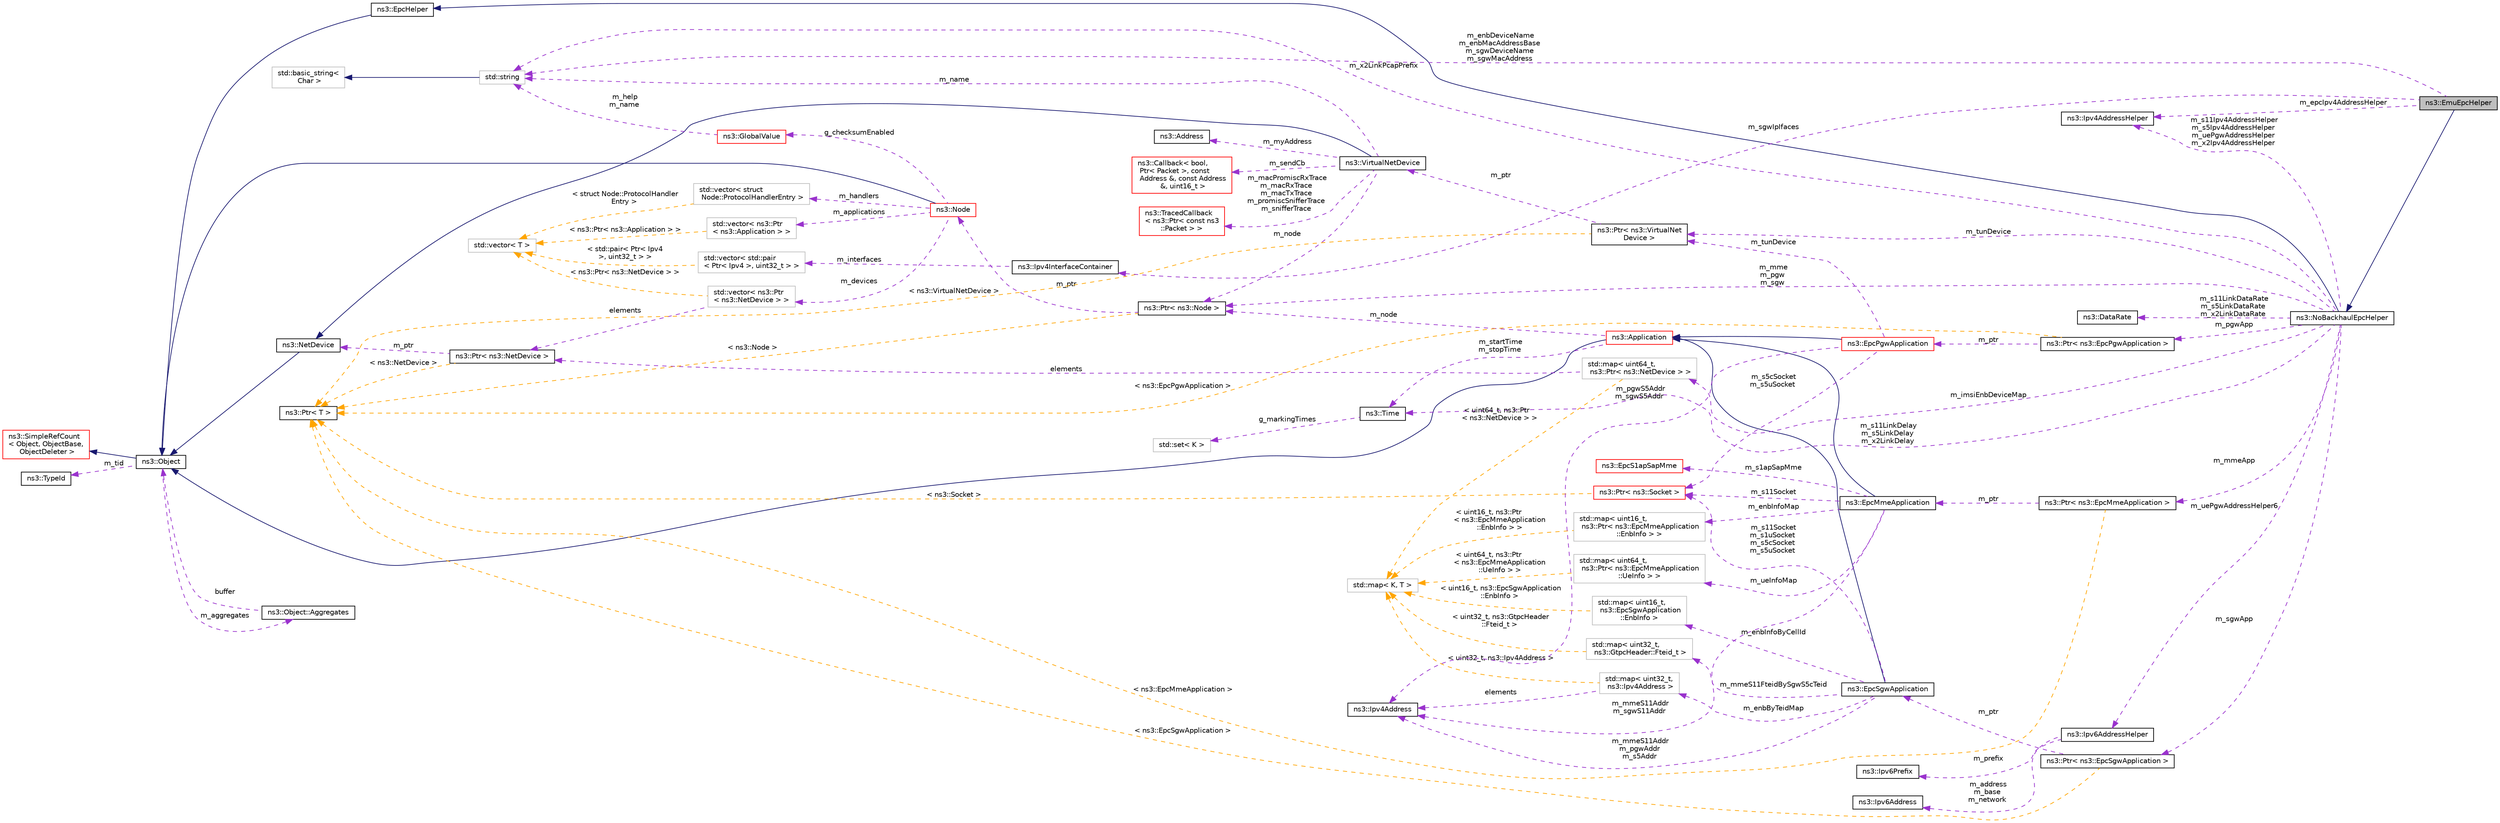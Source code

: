 digraph "ns3::EmuEpcHelper"
{
 // LATEX_PDF_SIZE
  edge [fontname="Helvetica",fontsize="10",labelfontname="Helvetica",labelfontsize="10"];
  node [fontname="Helvetica",fontsize="10",shape=record];
  rankdir="LR";
  Node1 [label="ns3::EmuEpcHelper",height=0.2,width=0.4,color="black", fillcolor="grey75", style="filled", fontcolor="black",tooltip="Create an EPC network using EmuFdNetDevice."];
  Node2 -> Node1 [dir="back",color="midnightblue",fontsize="10",style="solid",fontname="Helvetica"];
  Node2 [label="ns3::NoBackhaulEpcHelper",height=0.2,width=0.4,color="black", fillcolor="white", style="filled",URL="$classns3_1_1_no_backhaul_epc_helper.html",tooltip="Create an EPC network with PointToPoint links between the core network nodes."];
  Node3 -> Node2 [dir="back",color="midnightblue",fontsize="10",style="solid",fontname="Helvetica"];
  Node3 [label="ns3::EpcHelper",height=0.2,width=0.4,color="black", fillcolor="white", style="filled",URL="$classns3_1_1_epc_helper.html",tooltip="Base helper class to handle the creation of the EPC entities."];
  Node4 -> Node3 [dir="back",color="midnightblue",fontsize="10",style="solid",fontname="Helvetica"];
  Node4 [label="ns3::Object",height=0.2,width=0.4,color="black", fillcolor="white", style="filled",URL="$classns3_1_1_object.html",tooltip="A base class which provides memory management and object aggregation."];
  Node5 -> Node4 [dir="back",color="midnightblue",fontsize="10",style="solid",fontname="Helvetica"];
  Node5 [label="ns3::SimpleRefCount\l\< Object, ObjectBase,\l ObjectDeleter \>",height=0.2,width=0.4,color="red", fillcolor="white", style="filled",URL="$classns3_1_1_simple_ref_count.html",tooltip=" "];
  Node9 -> Node4 [dir="back",color="darkorchid3",fontsize="10",style="dashed",label=" m_tid" ,fontname="Helvetica"];
  Node9 [label="ns3::TypeId",height=0.2,width=0.4,color="black", fillcolor="white", style="filled",URL="$classns3_1_1_type_id.html",tooltip="a unique identifier for an interface."];
  Node10 -> Node4 [dir="back",color="darkorchid3",fontsize="10",style="dashed",label=" m_aggregates" ,fontname="Helvetica"];
  Node10 [label="ns3::Object::Aggregates",height=0.2,width=0.4,color="black", fillcolor="white", style="filled",URL="$structns3_1_1_object_1_1_aggregates.html",tooltip="The list of Objects aggregated to this one."];
  Node4 -> Node10 [dir="back",color="darkorchid3",fontsize="10",style="dashed",label=" buffer" ,fontname="Helvetica"];
  Node11 -> Node2 [dir="back",color="darkorchid3",fontsize="10",style="dashed",label=" m_s11LinkDataRate\nm_s5LinkDataRate\nm_x2LinkDataRate" ,fontname="Helvetica"];
  Node11 [label="ns3::DataRate",height=0.2,width=0.4,color="black", fillcolor="white", style="filled",URL="$classns3_1_1_data_rate.html",tooltip="Class for representing data rates."];
  Node12 -> Node2 [dir="back",color="darkorchid3",fontsize="10",style="dashed",label=" m_s11Ipv4AddressHelper\nm_s5Ipv4AddressHelper\nm_uePgwAddressHelper\nm_x2Ipv4AddressHelper" ,fontname="Helvetica"];
  Node12 [label="ns3::Ipv4AddressHelper",height=0.2,width=0.4,color="black", fillcolor="white", style="filled",URL="$classns3_1_1_ipv4_address_helper.html",tooltip="A helper class to make life easier while doing simple IPv4 address assignment in scripts."];
  Node13 -> Node2 [dir="back",color="darkorchid3",fontsize="10",style="dashed",label=" m_mmeApp" ,fontname="Helvetica"];
  Node13 [label="ns3::Ptr\< ns3::EpcMmeApplication \>",height=0.2,width=0.4,color="black", fillcolor="white", style="filled",URL="$classns3_1_1_ptr.html",tooltip=" "];
  Node14 -> Node13 [dir="back",color="darkorchid3",fontsize="10",style="dashed",label=" m_ptr" ,fontname="Helvetica"];
  Node14 [label="ns3::EpcMmeApplication",height=0.2,width=0.4,color="black", fillcolor="white", style="filled",URL="$classns3_1_1_epc_mme_application.html",tooltip="This application implements the Mobility Management Entity (MME) according to the 3GPP TS 23...."];
  Node15 -> Node14 [dir="back",color="midnightblue",fontsize="10",style="solid",fontname="Helvetica"];
  Node15 [label="ns3::Application",height=0.2,width=0.4,color="red", fillcolor="white", style="filled",URL="$classns3_1_1_application.html",tooltip="The base class for all ns3 applications."];
  Node4 -> Node15 [dir="back",color="midnightblue",fontsize="10",style="solid",fontname="Helvetica"];
  Node21 -> Node15 [dir="back",color="darkorchid3",fontsize="10",style="dashed",label=" m_node" ,fontname="Helvetica"];
  Node21 [label="ns3::Ptr\< ns3::Node \>",height=0.2,width=0.4,color="black", fillcolor="white", style="filled",URL="$classns3_1_1_ptr.html",tooltip=" "];
  Node22 -> Node21 [dir="back",color="darkorchid3",fontsize="10",style="dashed",label=" m_ptr" ,fontname="Helvetica"];
  Node22 [label="ns3::Node",height=0.2,width=0.4,color="red", fillcolor="white", style="filled",URL="$classns3_1_1_node.html",tooltip="A network Node."];
  Node4 -> Node22 [dir="back",color="midnightblue",fontsize="10",style="solid",fontname="Helvetica"];
  Node23 -> Node22 [dir="back",color="darkorchid3",fontsize="10",style="dashed",label=" m_applications" ,fontname="Helvetica"];
  Node23 [label="std::vector\< ns3::Ptr\l\< ns3::Application \> \>",height=0.2,width=0.4,color="grey75", fillcolor="white", style="filled",tooltip=" "];
  Node25 -> Node23 [dir="back",color="orange",fontsize="10",style="dashed",label=" \< ns3::Ptr\< ns3::Application \> \>" ,fontname="Helvetica"];
  Node25 [label="std::vector\< T \>",height=0.2,width=0.4,color="grey75", fillcolor="white", style="filled",tooltip=" "];
  Node27 -> Node22 [dir="back",color="darkorchid3",fontsize="10",style="dashed",label=" m_devices" ,fontname="Helvetica"];
  Node27 [label="std::vector\< ns3::Ptr\l\< ns3::NetDevice \> \>",height=0.2,width=0.4,color="grey75", fillcolor="white", style="filled",tooltip=" "];
  Node28 -> Node27 [dir="back",color="darkorchid3",fontsize="10",style="dashed",label=" elements" ,fontname="Helvetica"];
  Node28 [label="ns3::Ptr\< ns3::NetDevice \>",height=0.2,width=0.4,color="black", fillcolor="white", style="filled",URL="$classns3_1_1_ptr.html",tooltip=" "];
  Node29 -> Node28 [dir="back",color="darkorchid3",fontsize="10",style="dashed",label=" m_ptr" ,fontname="Helvetica"];
  Node29 [label="ns3::NetDevice",height=0.2,width=0.4,color="black", fillcolor="white", style="filled",URL="$classns3_1_1_net_device.html",tooltip="Network layer to device interface."];
  Node4 -> Node29 [dir="back",color="midnightblue",fontsize="10",style="solid",fontname="Helvetica"];
  Node20 -> Node28 [dir="back",color="orange",fontsize="10",style="dashed",label=" \< ns3::NetDevice \>" ,fontname="Helvetica"];
  Node20 [label="ns3::Ptr\< T \>",height=0.2,width=0.4,color="black", fillcolor="white", style="filled",URL="$classns3_1_1_ptr.html",tooltip="Smart pointer class similar to boost::intrusive_ptr."];
  Node25 -> Node27 [dir="back",color="orange",fontsize="10",style="dashed",label=" \< ns3::Ptr\< ns3::NetDevice \> \>" ,fontname="Helvetica"];
  Node30 -> Node22 [dir="back",color="darkorchid3",fontsize="10",style="dashed",label=" g_checksumEnabled" ,fontname="Helvetica"];
  Node30 [label="ns3::GlobalValue",height=0.2,width=0.4,color="red", fillcolor="white", style="filled",URL="$classns3_1_1_global_value.html",tooltip="Hold a so-called 'global value'."];
  Node34 -> Node30 [dir="back",color="darkorchid3",fontsize="10",style="dashed",label=" m_help\nm_name" ,fontname="Helvetica"];
  Node34 [label="std::string",height=0.2,width=0.4,color="grey75", fillcolor="white", style="filled",tooltip=" "];
  Node35 -> Node34 [dir="back",color="midnightblue",fontsize="10",style="solid",fontname="Helvetica"];
  Node35 [label="std::basic_string\<\l Char \>",height=0.2,width=0.4,color="grey75", fillcolor="white", style="filled",tooltip=" "];
  Node39 -> Node22 [dir="back",color="darkorchid3",fontsize="10",style="dashed",label=" m_handlers" ,fontname="Helvetica"];
  Node39 [label="std::vector\< struct\l Node::ProtocolHandlerEntry \>",height=0.2,width=0.4,color="grey75", fillcolor="white", style="filled",tooltip=" "];
  Node25 -> Node39 [dir="back",color="orange",fontsize="10",style="dashed",label=" \< struct Node::ProtocolHandler\lEntry \>" ,fontname="Helvetica"];
  Node20 -> Node21 [dir="back",color="orange",fontsize="10",style="dashed",label=" \< ns3::Node \>" ,fontname="Helvetica"];
  Node48 -> Node15 [dir="back",color="darkorchid3",fontsize="10",style="dashed",label=" m_startTime\nm_stopTime" ,fontname="Helvetica"];
  Node48 [label="ns3::Time",height=0.2,width=0.4,color="black", fillcolor="white", style="filled",URL="$classns3_1_1_time.html",tooltip="Simulation virtual time values and global simulation resolution."];
  Node49 -> Node48 [dir="back",color="darkorchid3",fontsize="10",style="dashed",label=" g_markingTimes" ,fontname="Helvetica"];
  Node49 [label="std::set\< K \>",height=0.2,width=0.4,color="grey75", fillcolor="white", style="filled",tooltip=" "];
  Node51 -> Node14 [dir="back",color="darkorchid3",fontsize="10",style="dashed",label=" m_ueInfoMap" ,fontname="Helvetica"];
  Node51 [label="std::map\< uint64_t,\l ns3::Ptr\< ns3::EpcMmeApplication\l::UeInfo \> \>",height=0.2,width=0.4,color="grey75", fillcolor="white", style="filled",tooltip=" "];
  Node71 -> Node51 [dir="back",color="orange",fontsize="10",style="dashed",label=" \< uint64_t, ns3::Ptr\l\< ns3::EpcMmeApplication\l::UeInfo \> \>" ,fontname="Helvetica"];
  Node71 [label="std::map\< K, T \>",height=0.2,width=0.4,color="grey75", fillcolor="white", style="filled",tooltip=" "];
  Node72 -> Node14 [dir="back",color="darkorchid3",fontsize="10",style="dashed",label=" m_enbInfoMap" ,fontname="Helvetica"];
  Node72 [label="std::map\< uint16_t,\l ns3::Ptr\< ns3::EpcMmeApplication\l::EnbInfo \> \>",height=0.2,width=0.4,color="grey75", fillcolor="white", style="filled",tooltip=" "];
  Node71 -> Node72 [dir="back",color="orange",fontsize="10",style="dashed",label=" \< uint16_t, ns3::Ptr\l\< ns3::EpcMmeApplication\l::EnbInfo \> \>" ,fontname="Helvetica"];
  Node65 -> Node14 [dir="back",color="darkorchid3",fontsize="10",style="dashed",label=" m_mmeS11Addr\nm_sgwS11Addr" ,fontname="Helvetica"];
  Node65 [label="ns3::Ipv4Address",height=0.2,width=0.4,color="black", fillcolor="white", style="filled",URL="$classns3_1_1_ipv4_address.html",tooltip="Ipv4 addresses are stored in host order in this class."];
  Node78 -> Node14 [dir="back",color="darkorchid3",fontsize="10",style="dashed",label=" m_s11Socket" ,fontname="Helvetica"];
  Node78 [label="ns3::Ptr\< ns3::Socket \>",height=0.2,width=0.4,color="red", fillcolor="white", style="filled",URL="$classns3_1_1_ptr.html",tooltip=" "];
  Node20 -> Node78 [dir="back",color="orange",fontsize="10",style="dashed",label=" \< ns3::Socket \>" ,fontname="Helvetica"];
  Node84 -> Node14 [dir="back",color="darkorchid3",fontsize="10",style="dashed",label=" m_s1apSapMme" ,fontname="Helvetica"];
  Node84 [label="ns3::EpcS1apSapMme",height=0.2,width=0.4,color="red", fillcolor="white", style="filled",URL="$classns3_1_1_epc_s1ap_sap_mme.html",tooltip="MME side of the S1-AP Service Access Point (SAP), provides the MME methods to be called when an S1-AP..."];
  Node20 -> Node13 [dir="back",color="orange",fontsize="10",style="dashed",label=" \< ns3::EpcMmeApplication \>" ,fontname="Helvetica"];
  Node85 -> Node2 [dir="back",color="darkorchid3",fontsize="10",style="dashed",label=" m_sgwApp" ,fontname="Helvetica"];
  Node85 [label="ns3::Ptr\< ns3::EpcSgwApplication \>",height=0.2,width=0.4,color="black", fillcolor="white", style="filled",URL="$classns3_1_1_ptr.html",tooltip=" "];
  Node86 -> Node85 [dir="back",color="darkorchid3",fontsize="10",style="dashed",label=" m_ptr" ,fontname="Helvetica"];
  Node86 [label="ns3::EpcSgwApplication",height=0.2,width=0.4,color="black", fillcolor="white", style="filled",URL="$classns3_1_1_epc_sgw_application.html",tooltip="This application implements the Serving Gateway Entity (SGW) according to the 3GPP TS 23...."];
  Node15 -> Node86 [dir="back",color="midnightblue",fontsize="10",style="solid",fontname="Helvetica"];
  Node87 -> Node86 [dir="back",color="darkorchid3",fontsize="10",style="dashed",label=" m_enbByTeidMap" ,fontname="Helvetica"];
  Node87 [label="std::map\< uint32_t,\l ns3::Ipv4Address \>",height=0.2,width=0.4,color="grey75", fillcolor="white", style="filled",tooltip=" "];
  Node65 -> Node87 [dir="back",color="darkorchid3",fontsize="10",style="dashed",label=" elements" ,fontname="Helvetica"];
  Node71 -> Node87 [dir="back",color="orange",fontsize="10",style="dashed",label=" \< uint32_t, ns3::Ipv4Address \>" ,fontname="Helvetica"];
  Node88 -> Node86 [dir="back",color="darkorchid3",fontsize="10",style="dashed",label=" m_enbInfoByCellId" ,fontname="Helvetica"];
  Node88 [label="std::map\< uint16_t,\l ns3::EpcSgwApplication\l::EnbInfo \>",height=0.2,width=0.4,color="grey75", fillcolor="white", style="filled",tooltip=" "];
  Node71 -> Node88 [dir="back",color="orange",fontsize="10",style="dashed",label=" \< uint16_t, ns3::EpcSgwApplication\l::EnbInfo \>" ,fontname="Helvetica"];
  Node65 -> Node86 [dir="back",color="darkorchid3",fontsize="10",style="dashed",label=" m_mmeS11Addr\nm_pgwAddr\nm_s5Addr" ,fontname="Helvetica"];
  Node78 -> Node86 [dir="back",color="darkorchid3",fontsize="10",style="dashed",label=" m_s11Socket\nm_s1uSocket\nm_s5cSocket\nm_s5uSocket" ,fontname="Helvetica"];
  Node90 -> Node86 [dir="back",color="darkorchid3",fontsize="10",style="dashed",label=" m_mmeS11FteidBySgwS5cTeid" ,fontname="Helvetica"];
  Node90 [label="std::map\< uint32_t,\l ns3::GtpcHeader::Fteid_t \>",height=0.2,width=0.4,color="grey75", fillcolor="white", style="filled",tooltip=" "];
  Node71 -> Node90 [dir="back",color="orange",fontsize="10",style="dashed",label=" \< uint32_t, ns3::GtpcHeader\l::Fteid_t \>" ,fontname="Helvetica"];
  Node20 -> Node85 [dir="back",color="orange",fontsize="10",style="dashed",label=" \< ns3::EpcSgwApplication \>" ,fontname="Helvetica"];
  Node92 -> Node2 [dir="back",color="darkorchid3",fontsize="10",style="dashed",label=" m_tunDevice" ,fontname="Helvetica"];
  Node92 [label="ns3::Ptr\< ns3::VirtualNet\lDevice \>",height=0.2,width=0.4,color="black", fillcolor="white", style="filled",URL="$classns3_1_1_ptr.html",tooltip=" "];
  Node93 -> Node92 [dir="back",color="darkorchid3",fontsize="10",style="dashed",label=" m_ptr" ,fontname="Helvetica"];
  Node93 [label="ns3::VirtualNetDevice",height=0.2,width=0.4,color="black", fillcolor="white", style="filled",URL="$classns3_1_1_virtual_net_device.html",tooltip="A virtual device, similar to Linux TUN/TAP interfaces."];
  Node29 -> Node93 [dir="back",color="midnightblue",fontsize="10",style="solid",fontname="Helvetica"];
  Node94 -> Node93 [dir="back",color="darkorchid3",fontsize="10",style="dashed",label=" m_macPromiscRxTrace\nm_macRxTrace\nm_macTxTrace\nm_promiscSnifferTrace\nm_snifferTrace" ,fontname="Helvetica"];
  Node94 [label="ns3::TracedCallback\l\< ns3::Ptr\< const ns3\l::Packet \> \>",height=0.2,width=0.4,color="red", fillcolor="white", style="filled",URL="$classns3_1_1_traced_callback.html",tooltip=" "];
  Node98 -> Node93 [dir="back",color="darkorchid3",fontsize="10",style="dashed",label=" m_myAddress" ,fontname="Helvetica"];
  Node98 [label="ns3::Address",height=0.2,width=0.4,color="black", fillcolor="white", style="filled",URL="$classns3_1_1_address.html",tooltip="a polymophic address class"];
  Node21 -> Node93 [dir="back",color="darkorchid3",fontsize="10",style="dashed",label=" m_node" ,fontname="Helvetica"];
  Node99 -> Node93 [dir="back",color="darkorchid3",fontsize="10",style="dashed",label=" m_sendCb" ,fontname="Helvetica"];
  Node99 [label="ns3::Callback\< bool,\l Ptr\< Packet \>, const\l Address &, const Address\l &, uint16_t \>",height=0.2,width=0.4,color="red", fillcolor="white", style="filled",URL="$classns3_1_1_callback.html",tooltip=" "];
  Node34 -> Node93 [dir="back",color="darkorchid3",fontsize="10",style="dashed",label=" m_name" ,fontname="Helvetica"];
  Node20 -> Node92 [dir="back",color="orange",fontsize="10",style="dashed",label=" \< ns3::VirtualNetDevice \>" ,fontname="Helvetica"];
  Node21 -> Node2 [dir="back",color="darkorchid3",fontsize="10",style="dashed",label=" m_mme\nm_pgw\nm_sgw" ,fontname="Helvetica"];
  Node48 -> Node2 [dir="back",color="darkorchid3",fontsize="10",style="dashed",label=" m_s11LinkDelay\nm_s5LinkDelay\nm_x2LinkDelay" ,fontname="Helvetica"];
  Node34 -> Node2 [dir="back",color="darkorchid3",fontsize="10",style="dashed",label=" m_x2LinkPcapPrefix" ,fontname="Helvetica"];
  Node100 -> Node2 [dir="back",color="darkorchid3",fontsize="10",style="dashed",label=" m_pgwApp" ,fontname="Helvetica"];
  Node100 [label="ns3::Ptr\< ns3::EpcPgwApplication \>",height=0.2,width=0.4,color="black", fillcolor="white", style="filled",URL="$classns3_1_1_ptr.html",tooltip=" "];
  Node101 -> Node100 [dir="back",color="darkorchid3",fontsize="10",style="dashed",label=" m_ptr" ,fontname="Helvetica"];
  Node101 [label="ns3::EpcPgwApplication",height=0.2,width=0.4,color="red", fillcolor="white", style="filled",URL="$classns3_1_1_epc_pgw_application.html",tooltip="This application implements the Packet Data Network (PDN) Gateway Entity (PGW) according to the 3GPP ..."];
  Node15 -> Node101 [dir="back",color="midnightblue",fontsize="10",style="solid",fontname="Helvetica"];
  Node92 -> Node101 [dir="back",color="darkorchid3",fontsize="10",style="dashed",label=" m_tunDevice" ,fontname="Helvetica"];
  Node65 -> Node101 [dir="back",color="darkorchid3",fontsize="10",style="dashed",label=" m_pgwS5Addr\nm_sgwS5Addr" ,fontname="Helvetica"];
  Node78 -> Node101 [dir="back",color="darkorchid3",fontsize="10",style="dashed",label=" m_s5cSocket\nm_s5uSocket" ,fontname="Helvetica"];
  Node20 -> Node100 [dir="back",color="orange",fontsize="10",style="dashed",label=" \< ns3::EpcPgwApplication \>" ,fontname="Helvetica"];
  Node113 -> Node2 [dir="back",color="darkorchid3",fontsize="10",style="dashed",label=" m_imsiEnbDeviceMap" ,fontname="Helvetica"];
  Node113 [label="std::map\< uint64_t,\l ns3::Ptr\< ns3::NetDevice \> \>",height=0.2,width=0.4,color="grey75", fillcolor="white", style="filled",tooltip=" "];
  Node28 -> Node113 [dir="back",color="darkorchid3",fontsize="10",style="dashed",label=" elements" ,fontname="Helvetica"];
  Node71 -> Node113 [dir="back",color="orange",fontsize="10",style="dashed",label=" \< uint64_t, ns3::Ptr\l\< ns3::NetDevice \> \>" ,fontname="Helvetica"];
  Node114 -> Node2 [dir="back",color="darkorchid3",fontsize="10",style="dashed",label=" m_uePgwAddressHelper6" ,fontname="Helvetica"];
  Node114 [label="ns3::Ipv6AddressHelper",height=0.2,width=0.4,color="black", fillcolor="white", style="filled",URL="$classns3_1_1_ipv6_address_helper.html",tooltip="Helper class to auto-assign global IPv6 unicast addresses."];
  Node62 -> Node114 [dir="back",color="darkorchid3",fontsize="10",style="dashed",label=" m_prefix" ,fontname="Helvetica"];
  Node62 [label="ns3::Ipv6Prefix",height=0.2,width=0.4,color="black", fillcolor="white", style="filled",URL="$classns3_1_1_ipv6_prefix.html",tooltip="Describes an IPv6 prefix."];
  Node63 -> Node114 [dir="back",color="darkorchid3",fontsize="10",style="dashed",label=" m_address\nm_base\nm_network" ,fontname="Helvetica"];
  Node63 [label="ns3::Ipv6Address",height=0.2,width=0.4,color="black", fillcolor="white", style="filled",URL="$classns3_1_1_ipv6_address.html",tooltip="Describes an IPv6 address."];
  Node12 -> Node1 [dir="back",color="darkorchid3",fontsize="10",style="dashed",label=" m_epcIpv4AddressHelper" ,fontname="Helvetica"];
  Node115 -> Node1 [dir="back",color="darkorchid3",fontsize="10",style="dashed",label=" m_sgwIpIfaces" ,fontname="Helvetica"];
  Node115 [label="ns3::Ipv4InterfaceContainer",height=0.2,width=0.4,color="black", fillcolor="white", style="filled",URL="$classns3_1_1_ipv4_interface_container.html",tooltip="holds a vector of std::pair of Ptr<Ipv4> and interface index."];
  Node116 -> Node115 [dir="back",color="darkorchid3",fontsize="10",style="dashed",label=" m_interfaces" ,fontname="Helvetica"];
  Node116 [label="std::vector\< std::pair\l\< Ptr\< Ipv4 \>, uint32_t \> \>",height=0.2,width=0.4,color="grey75", fillcolor="white", style="filled",tooltip=" "];
  Node25 -> Node116 [dir="back",color="orange",fontsize="10",style="dashed",label=" \< std::pair\< Ptr\< Ipv4\l \>, uint32_t \> \>" ,fontname="Helvetica"];
  Node34 -> Node1 [dir="back",color="darkorchid3",fontsize="10",style="dashed",label=" m_enbDeviceName\nm_enbMacAddressBase\nm_sgwDeviceName\nm_sgwMacAddress" ,fontname="Helvetica"];
}
